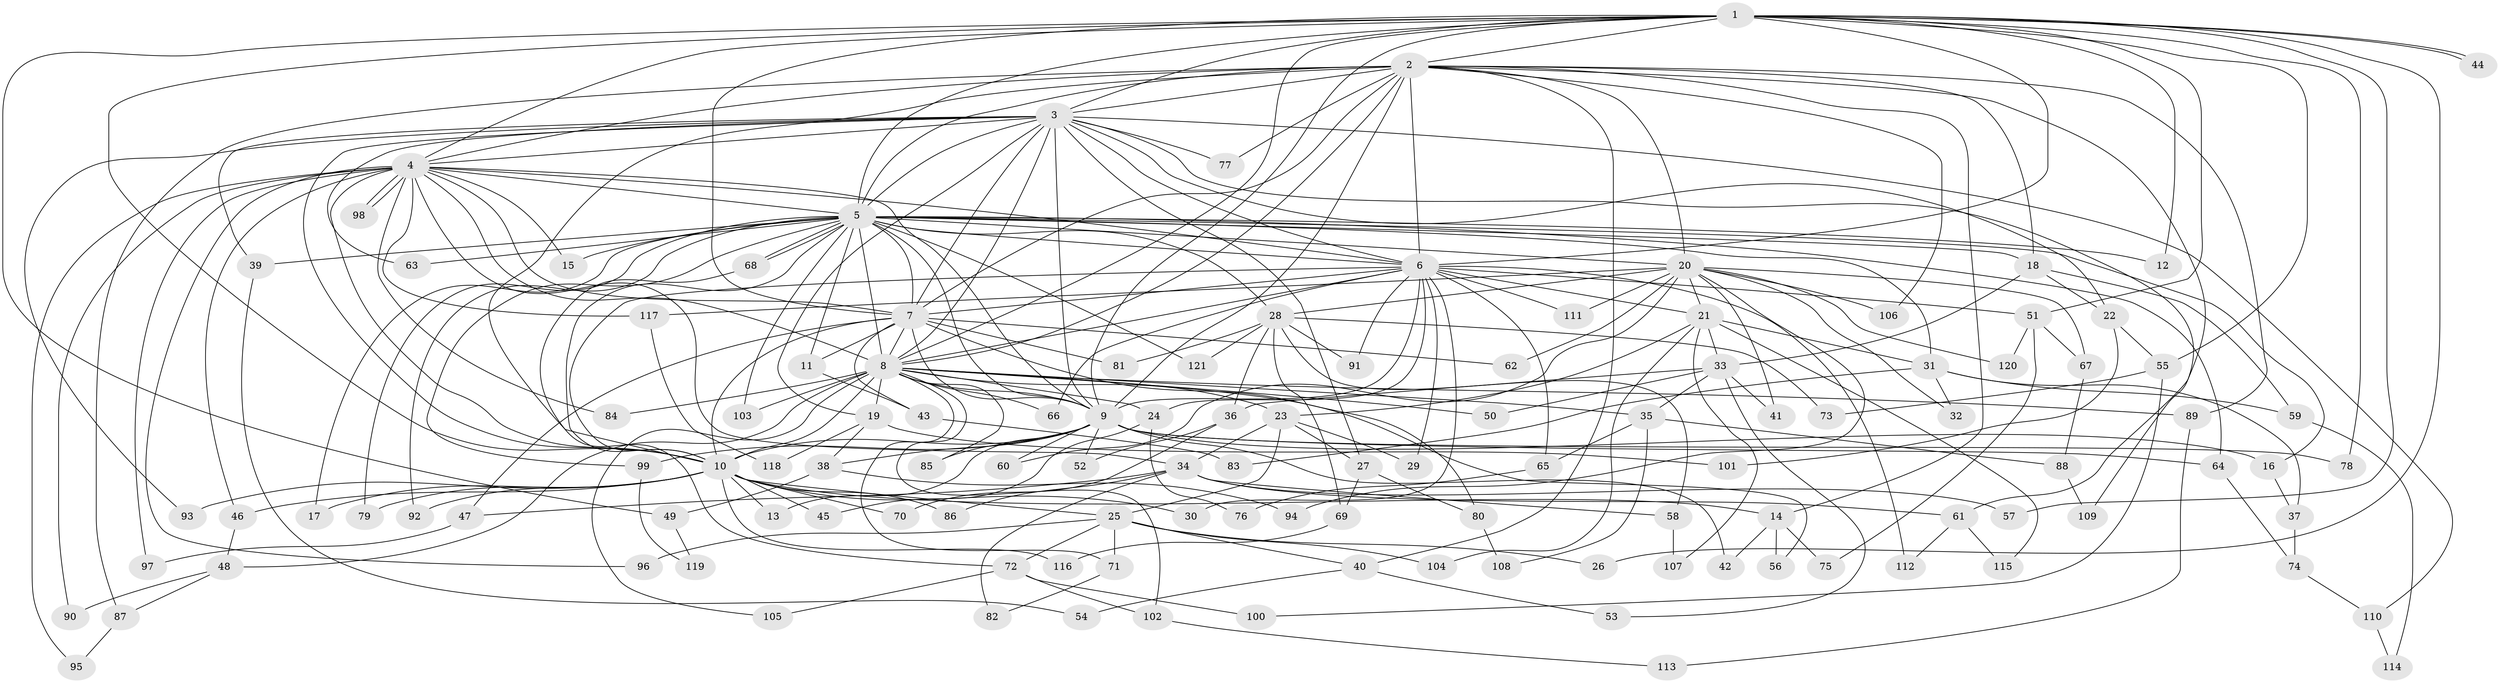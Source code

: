 // Generated by graph-tools (version 1.1) at 2025/43/03/09/25 04:43:31]
// undirected, 121 vertices, 267 edges
graph export_dot {
graph [start="1"]
  node [color=gray90,style=filled];
  1;
  2;
  3;
  4;
  5;
  6;
  7;
  8;
  9;
  10;
  11;
  12;
  13;
  14;
  15;
  16;
  17;
  18;
  19;
  20;
  21;
  22;
  23;
  24;
  25;
  26;
  27;
  28;
  29;
  30;
  31;
  32;
  33;
  34;
  35;
  36;
  37;
  38;
  39;
  40;
  41;
  42;
  43;
  44;
  45;
  46;
  47;
  48;
  49;
  50;
  51;
  52;
  53;
  54;
  55;
  56;
  57;
  58;
  59;
  60;
  61;
  62;
  63;
  64;
  65;
  66;
  67;
  68;
  69;
  70;
  71;
  72;
  73;
  74;
  75;
  76;
  77;
  78;
  79;
  80;
  81;
  82;
  83;
  84;
  85;
  86;
  87;
  88;
  89;
  90;
  91;
  92;
  93;
  94;
  95;
  96;
  97;
  98;
  99;
  100;
  101;
  102;
  103;
  104;
  105;
  106;
  107;
  108;
  109;
  110;
  111;
  112;
  113;
  114;
  115;
  116;
  117;
  118;
  119;
  120;
  121;
  1 -- 2;
  1 -- 3;
  1 -- 4;
  1 -- 5;
  1 -- 6;
  1 -- 7;
  1 -- 8;
  1 -- 9;
  1 -- 10;
  1 -- 12;
  1 -- 26;
  1 -- 44;
  1 -- 44;
  1 -- 49;
  1 -- 51;
  1 -- 55;
  1 -- 57;
  1 -- 78;
  2 -- 3;
  2 -- 4;
  2 -- 5;
  2 -- 6;
  2 -- 7;
  2 -- 8;
  2 -- 9;
  2 -- 10;
  2 -- 14;
  2 -- 18;
  2 -- 20;
  2 -- 40;
  2 -- 61;
  2 -- 77;
  2 -- 87;
  2 -- 89;
  2 -- 106;
  3 -- 4;
  3 -- 5;
  3 -- 6;
  3 -- 7;
  3 -- 8;
  3 -- 9;
  3 -- 10;
  3 -- 19;
  3 -- 22;
  3 -- 27;
  3 -- 39;
  3 -- 63;
  3 -- 77;
  3 -- 93;
  3 -- 109;
  3 -- 110;
  4 -- 5;
  4 -- 6;
  4 -- 7;
  4 -- 8;
  4 -- 9;
  4 -- 10;
  4 -- 15;
  4 -- 34;
  4 -- 46;
  4 -- 84;
  4 -- 90;
  4 -- 95;
  4 -- 96;
  4 -- 97;
  4 -- 98;
  4 -- 98;
  4 -- 117;
  5 -- 6;
  5 -- 7;
  5 -- 8;
  5 -- 9;
  5 -- 10;
  5 -- 11;
  5 -- 12;
  5 -- 15;
  5 -- 16;
  5 -- 17;
  5 -- 18;
  5 -- 20;
  5 -- 28;
  5 -- 31;
  5 -- 39;
  5 -- 63;
  5 -- 64;
  5 -- 68;
  5 -- 68;
  5 -- 79;
  5 -- 92;
  5 -- 99;
  5 -- 103;
  5 -- 121;
  6 -- 7;
  6 -- 8;
  6 -- 9;
  6 -- 10;
  6 -- 21;
  6 -- 24;
  6 -- 29;
  6 -- 30;
  6 -- 51;
  6 -- 65;
  6 -- 66;
  6 -- 91;
  6 -- 111;
  6 -- 112;
  7 -- 8;
  7 -- 9;
  7 -- 10;
  7 -- 11;
  7 -- 43;
  7 -- 47;
  7 -- 62;
  7 -- 80;
  7 -- 81;
  8 -- 9;
  8 -- 10;
  8 -- 19;
  8 -- 23;
  8 -- 24;
  8 -- 35;
  8 -- 48;
  8 -- 50;
  8 -- 56;
  8 -- 66;
  8 -- 71;
  8 -- 84;
  8 -- 85;
  8 -- 89;
  8 -- 102;
  8 -- 103;
  8 -- 105;
  9 -- 10;
  9 -- 13;
  9 -- 16;
  9 -- 38;
  9 -- 42;
  9 -- 52;
  9 -- 60;
  9 -- 64;
  9 -- 78;
  9 -- 85;
  9 -- 99;
  10 -- 13;
  10 -- 14;
  10 -- 17;
  10 -- 25;
  10 -- 30;
  10 -- 45;
  10 -- 46;
  10 -- 70;
  10 -- 79;
  10 -- 86;
  10 -- 92;
  10 -- 93;
  10 -- 116;
  11 -- 43;
  14 -- 42;
  14 -- 56;
  14 -- 75;
  16 -- 37;
  18 -- 22;
  18 -- 33;
  18 -- 59;
  19 -- 38;
  19 -- 101;
  19 -- 118;
  20 -- 21;
  20 -- 28;
  20 -- 32;
  20 -- 41;
  20 -- 60;
  20 -- 62;
  20 -- 67;
  20 -- 94;
  20 -- 106;
  20 -- 111;
  20 -- 117;
  20 -- 120;
  21 -- 23;
  21 -- 31;
  21 -- 33;
  21 -- 104;
  21 -- 107;
  21 -- 115;
  22 -- 55;
  22 -- 101;
  23 -- 25;
  23 -- 27;
  23 -- 29;
  23 -- 34;
  24 -- 45;
  24 -- 76;
  25 -- 26;
  25 -- 40;
  25 -- 71;
  25 -- 72;
  25 -- 96;
  25 -- 104;
  27 -- 69;
  27 -- 80;
  28 -- 36;
  28 -- 58;
  28 -- 69;
  28 -- 73;
  28 -- 81;
  28 -- 91;
  28 -- 121;
  31 -- 32;
  31 -- 37;
  31 -- 59;
  31 -- 83;
  33 -- 35;
  33 -- 36;
  33 -- 41;
  33 -- 50;
  33 -- 53;
  34 -- 47;
  34 -- 57;
  34 -- 58;
  34 -- 61;
  34 -- 82;
  34 -- 86;
  35 -- 65;
  35 -- 88;
  35 -- 108;
  36 -- 52;
  36 -- 70;
  37 -- 74;
  38 -- 49;
  38 -- 94;
  39 -- 54;
  40 -- 53;
  40 -- 54;
  43 -- 83;
  46 -- 48;
  47 -- 97;
  48 -- 87;
  48 -- 90;
  49 -- 119;
  51 -- 67;
  51 -- 75;
  51 -- 120;
  55 -- 73;
  55 -- 100;
  58 -- 107;
  59 -- 114;
  61 -- 112;
  61 -- 115;
  64 -- 74;
  65 -- 76;
  67 -- 88;
  68 -- 72;
  69 -- 116;
  71 -- 82;
  72 -- 100;
  72 -- 102;
  72 -- 105;
  74 -- 110;
  80 -- 108;
  87 -- 95;
  88 -- 109;
  89 -- 113;
  99 -- 119;
  102 -- 113;
  110 -- 114;
  117 -- 118;
}
